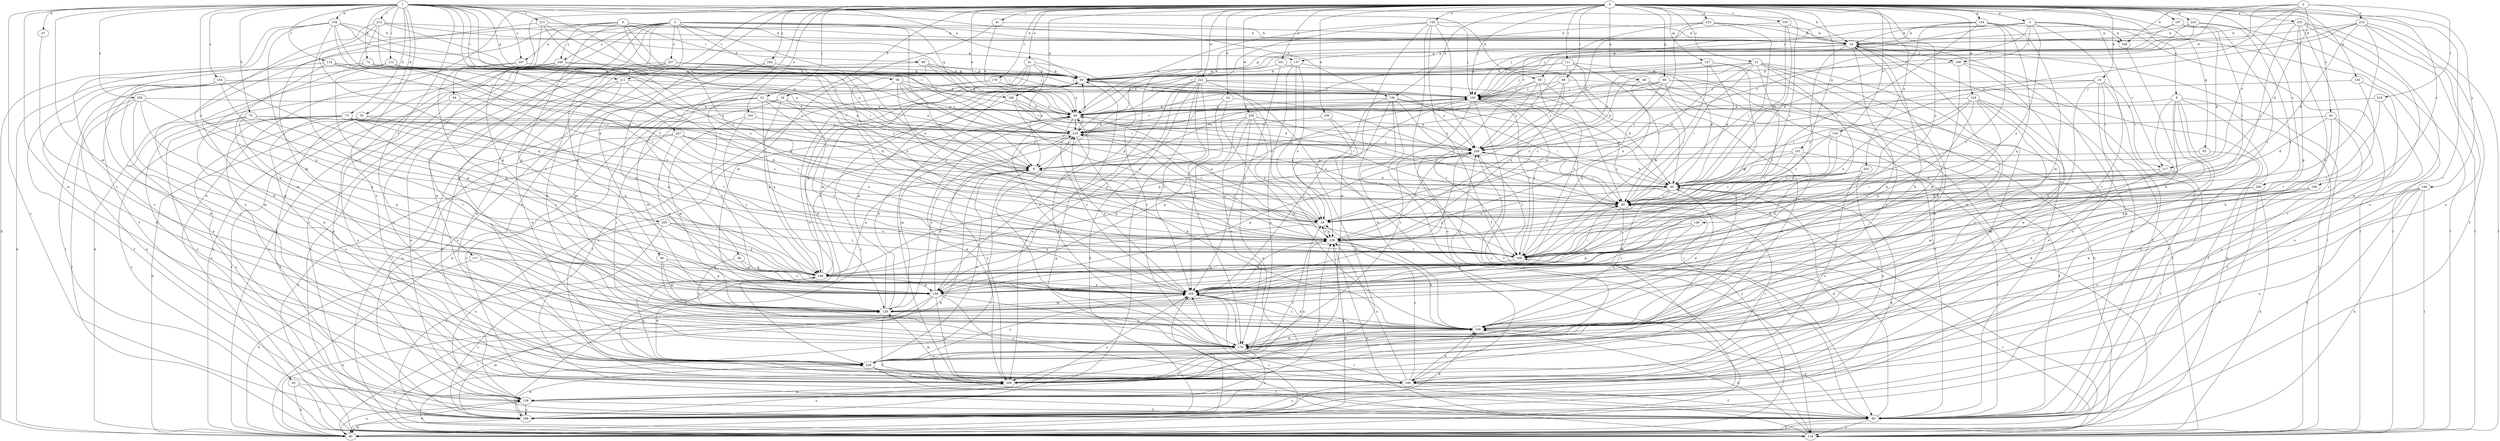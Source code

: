 strict digraph  {
0;
1;
2;
3;
4;
5;
8;
9;
10;
14;
18;
19;
21;
29;
35;
37;
38;
40;
41;
43;
45;
48;
49;
58;
59;
60;
63;
66;
68;
69;
73;
74;
75;
80;
81;
88;
89;
90;
91;
94;
100;
104;
108;
109;
111;
112;
114;
117;
118;
124;
127;
128;
134;
136;
137;
138;
143;
144;
146;
149;
154;
156;
159;
161;
166;
168;
169;
178;
179;
189;
193;
197;
198;
199;
202;
205;
207;
209;
211;
212;
213;
215;
216;
217;
218;
222;
223;
228;
229;
233;
235;
236;
239;
241;
244;
246;
247;
248;
249;
250;
254;
256;
257;
259;
0 -> 5  [label=a];
0 -> 8  [label=a];
0 -> 10  [label=b];
0 -> 14  [label=b];
0 -> 18  [label=b];
0 -> 21  [label=c];
0 -> 29  [label=c];
0 -> 41  [label=e];
0 -> 43  [label=e];
0 -> 45  [label=e];
0 -> 48  [label=e];
0 -> 49  [label=e];
0 -> 58  [label=f];
0 -> 63  [label=g];
0 -> 66  [label=g];
0 -> 68  [label=g];
0 -> 81  [label=i];
0 -> 88  [label=i];
0 -> 91  [label=j];
0 -> 94  [label=j];
0 -> 100  [label=j];
0 -> 111  [label=l];
0 -> 124  [label=m];
0 -> 127  [label=m];
0 -> 134  [label=n];
0 -> 136  [label=n];
0 -> 143  [label=o];
0 -> 144  [label=o];
0 -> 146  [label=o];
0 -> 154  [label=p];
0 -> 156  [label=p];
0 -> 159  [label=p];
0 -> 161  [label=q];
0 -> 166  [label=q];
0 -> 169  [label=r];
0 -> 178  [label=r];
0 -> 179  [label=r];
0 -> 193  [label=t];
0 -> 197  [label=t];
0 -> 202  [label=u];
0 -> 211  [label=v];
0 -> 222  [label=w];
0 -> 223  [label=w];
0 -> 228  [label=w];
0 -> 233  [label=x];
0 -> 235  [label=x];
0 -> 236  [label=x];
0 -> 241  [label=y];
0 -> 244  [label=y];
0 -> 246  [label=y];
0 -> 250  [label=z];
1 -> 19  [label=b];
1 -> 29  [label=c];
1 -> 35  [label=d];
1 -> 37  [label=d];
1 -> 38  [label=d];
1 -> 69  [label=g];
1 -> 73  [label=h];
1 -> 74  [label=h];
1 -> 75  [label=h];
1 -> 104  [label=k];
1 -> 112  [label=l];
1 -> 114  [label=l];
1 -> 117  [label=l];
1 -> 128  [label=m];
1 -> 136  [label=n];
1 -> 137  [label=n];
1 -> 149  [label=o];
1 -> 189  [label=s];
1 -> 205  [label=u];
1 -> 207  [label=u];
1 -> 211  [label=v];
1 -> 212  [label=v];
1 -> 213  [label=v];
1 -> 229  [label=w];
1 -> 239  [label=x];
1 -> 247  [label=y];
1 -> 254  [label=z];
1 -> 256  [label=z];
2 -> 38  [label=d];
2 -> 40  [label=d];
2 -> 49  [label=e];
2 -> 100  [label=j];
2 -> 108  [label=k];
2 -> 215  [label=v];
2 -> 216  [label=v];
2 -> 217  [label=v];
3 -> 19  [label=b];
3 -> 29  [label=c];
3 -> 59  [label=f];
3 -> 80  [label=h];
3 -> 108  [label=k];
3 -> 149  [label=o];
3 -> 166  [label=q];
3 -> 179  [label=r];
3 -> 189  [label=s];
3 -> 207  [label=u];
3 -> 229  [label=w];
3 -> 239  [label=x];
3 -> 248  [label=y];
3 -> 257  [label=z];
3 -> 259  [label=z];
4 -> 9  [label=a];
4 -> 19  [label=b];
4 -> 49  [label=e];
4 -> 60  [label=f];
4 -> 89  [label=i];
4 -> 90  [label=i];
4 -> 159  [label=p];
4 -> 209  [label=u];
4 -> 248  [label=y];
5 -> 19  [label=b];
5 -> 49  [label=e];
5 -> 108  [label=k];
5 -> 118  [label=l];
5 -> 137  [label=n];
5 -> 179  [label=r];
5 -> 198  [label=t];
5 -> 217  [label=v];
5 -> 239  [label=x];
5 -> 249  [label=y];
8 -> 29  [label=c];
8 -> 49  [label=e];
8 -> 60  [label=f];
8 -> 109  [label=k];
8 -> 118  [label=l];
8 -> 138  [label=n];
8 -> 159  [label=p];
8 -> 259  [label=z];
9 -> 40  [label=d];
9 -> 80  [label=h];
9 -> 118  [label=l];
10 -> 60  [label=f];
10 -> 90  [label=i];
10 -> 100  [label=j];
10 -> 149  [label=o];
10 -> 189  [label=s];
10 -> 217  [label=v];
10 -> 229  [label=w];
14 -> 49  [label=e];
14 -> 90  [label=i];
14 -> 109  [label=k];
14 -> 259  [label=z];
18 -> 49  [label=e];
18 -> 60  [label=f];
18 -> 168  [label=q];
18 -> 179  [label=r];
18 -> 259  [label=z];
19 -> 69  [label=g];
19 -> 100  [label=j];
19 -> 109  [label=k];
19 -> 118  [label=l];
19 -> 198  [label=t];
19 -> 259  [label=z];
21 -> 9  [label=a];
21 -> 69  [label=g];
21 -> 90  [label=i];
21 -> 109  [label=k];
21 -> 138  [label=n];
21 -> 179  [label=r];
21 -> 199  [label=t];
21 -> 239  [label=x];
21 -> 249  [label=y];
21 -> 259  [label=z];
29 -> 9  [label=a];
29 -> 49  [label=e];
29 -> 168  [label=q];
29 -> 218  [label=v];
29 -> 239  [label=x];
35 -> 60  [label=f];
35 -> 80  [label=h];
35 -> 189  [label=s];
35 -> 199  [label=t];
35 -> 218  [label=v];
37 -> 179  [label=r];
38 -> 90  [label=i];
38 -> 100  [label=j];
38 -> 149  [label=o];
38 -> 199  [label=t];
38 -> 249  [label=y];
40 -> 90  [label=i];
40 -> 128  [label=m];
40 -> 209  [label=u];
40 -> 239  [label=x];
40 -> 249  [label=y];
41 -> 9  [label=a];
41 -> 69  [label=g];
41 -> 128  [label=m];
41 -> 149  [label=o];
41 -> 179  [label=r];
41 -> 229  [label=w];
43 -> 40  [label=d];
43 -> 149  [label=o];
43 -> 189  [label=s];
43 -> 199  [label=t];
43 -> 218  [label=v];
45 -> 80  [label=h];
45 -> 118  [label=l];
45 -> 138  [label=n];
48 -> 60  [label=f];
48 -> 80  [label=h];
48 -> 90  [label=i];
48 -> 100  [label=j];
48 -> 168  [label=q];
49 -> 218  [label=v];
49 -> 249  [label=y];
49 -> 259  [label=z];
58 -> 109  [label=k];
58 -> 168  [label=q];
58 -> 259  [label=z];
59 -> 40  [label=d];
59 -> 90  [label=i];
59 -> 100  [label=j];
59 -> 128  [label=m];
59 -> 218  [label=v];
59 -> 239  [label=x];
60 -> 19  [label=b];
60 -> 80  [label=h];
60 -> 100  [label=j];
60 -> 109  [label=k];
60 -> 118  [label=l];
60 -> 259  [label=z];
63 -> 9  [label=a];
63 -> 189  [label=s];
66 -> 128  [label=m];
66 -> 159  [label=p];
66 -> 168  [label=q];
66 -> 179  [label=r];
68 -> 9  [label=a];
68 -> 29  [label=c];
68 -> 60  [label=f];
68 -> 80  [label=h];
68 -> 100  [label=j];
68 -> 209  [label=u];
68 -> 218  [label=v];
69 -> 100  [label=j];
69 -> 189  [label=s];
69 -> 199  [label=t];
69 -> 209  [label=u];
69 -> 249  [label=y];
73 -> 29  [label=c];
73 -> 40  [label=d];
73 -> 138  [label=n];
73 -> 149  [label=o];
73 -> 189  [label=s];
73 -> 209  [label=u];
73 -> 218  [label=v];
73 -> 239  [label=x];
73 -> 259  [label=z];
74 -> 9  [label=a];
74 -> 49  [label=e];
74 -> 69  [label=g];
74 -> 80  [label=h];
74 -> 100  [label=j];
74 -> 109  [label=k];
75 -> 109  [label=k];
75 -> 149  [label=o];
75 -> 159  [label=p];
75 -> 168  [label=q];
75 -> 218  [label=v];
75 -> 249  [label=y];
80 -> 100  [label=j];
80 -> 138  [label=n];
80 -> 199  [label=t];
80 -> 249  [label=y];
80 -> 259  [label=z];
81 -> 19  [label=b];
81 -> 49  [label=e];
81 -> 128  [label=m];
88 -> 9  [label=a];
88 -> 100  [label=j];
88 -> 118  [label=l];
88 -> 239  [label=x];
88 -> 249  [label=y];
89 -> 49  [label=e];
89 -> 69  [label=g];
89 -> 138  [label=n];
89 -> 239  [label=x];
89 -> 249  [label=y];
90 -> 29  [label=c];
90 -> 109  [label=k];
90 -> 159  [label=p];
91 -> 49  [label=e];
91 -> 128  [label=m];
91 -> 138  [label=n];
91 -> 168  [label=q];
91 -> 199  [label=t];
91 -> 218  [label=v];
91 -> 259  [label=z];
94 -> 49  [label=e];
94 -> 118  [label=l];
94 -> 168  [label=q];
94 -> 209  [label=u];
100 -> 49  [label=e];
100 -> 168  [label=q];
100 -> 179  [label=r];
100 -> 189  [label=s];
100 -> 199  [label=t];
100 -> 218  [label=v];
104 -> 19  [label=b];
104 -> 29  [label=c];
104 -> 80  [label=h];
104 -> 90  [label=i];
104 -> 149  [label=o];
104 -> 159  [label=p];
104 -> 218  [label=v];
104 -> 249  [label=y];
104 -> 259  [label=z];
108 -> 109  [label=k];
109 -> 19  [label=b];
109 -> 40  [label=d];
109 -> 179  [label=r];
109 -> 259  [label=z];
111 -> 49  [label=e];
111 -> 69  [label=g];
111 -> 90  [label=i];
111 -> 118  [label=l];
111 -> 239  [label=x];
111 -> 249  [label=y];
112 -> 9  [label=a];
112 -> 69  [label=g];
112 -> 118  [label=l];
112 -> 159  [label=p];
114 -> 69  [label=g];
114 -> 90  [label=i];
114 -> 100  [label=j];
114 -> 128  [label=m];
114 -> 199  [label=t];
114 -> 229  [label=w];
117 -> 80  [label=h];
117 -> 168  [label=q];
117 -> 179  [label=r];
118 -> 69  [label=g];
118 -> 109  [label=k];
118 -> 239  [label=x];
124 -> 49  [label=e];
124 -> 149  [label=o];
124 -> 159  [label=p];
124 -> 179  [label=r];
124 -> 199  [label=t];
124 -> 229  [label=w];
124 -> 239  [label=x];
124 -> 259  [label=z];
127 -> 40  [label=d];
127 -> 69  [label=g];
127 -> 100  [label=j];
127 -> 168  [label=q];
127 -> 179  [label=r];
127 -> 199  [label=t];
128 -> 49  [label=e];
128 -> 60  [label=f];
128 -> 69  [label=g];
128 -> 109  [label=k];
128 -> 218  [label=v];
134 -> 29  [label=c];
134 -> 60  [label=f];
134 -> 199  [label=t];
134 -> 249  [label=y];
134 -> 259  [label=z];
136 -> 29  [label=c];
136 -> 40  [label=d];
136 -> 49  [label=e];
136 -> 60  [label=f];
136 -> 80  [label=h];
136 -> 90  [label=i];
136 -> 118  [label=l];
136 -> 199  [label=t];
137 -> 29  [label=c];
137 -> 40  [label=d];
137 -> 69  [label=g];
137 -> 209  [label=u];
137 -> 239  [label=x];
138 -> 40  [label=d];
138 -> 60  [label=f];
138 -> 80  [label=h];
138 -> 189  [label=s];
138 -> 239  [label=x];
138 -> 259  [label=z];
143 -> 19  [label=b];
143 -> 49  [label=e];
143 -> 60  [label=f];
143 -> 100  [label=j];
143 -> 118  [label=l];
143 -> 218  [label=v];
143 -> 229  [label=w];
143 -> 249  [label=y];
144 -> 128  [label=m];
144 -> 218  [label=v];
144 -> 259  [label=z];
146 -> 128  [label=m];
146 -> 159  [label=p];
146 -> 239  [label=x];
146 -> 259  [label=z];
149 -> 29  [label=c];
149 -> 60  [label=f];
149 -> 90  [label=i];
149 -> 109  [label=k];
149 -> 179  [label=r];
149 -> 189  [label=s];
149 -> 239  [label=x];
154 -> 19  [label=b];
154 -> 40  [label=d];
154 -> 90  [label=i];
154 -> 118  [label=l];
154 -> 128  [label=m];
154 -> 168  [label=q];
154 -> 199  [label=t];
154 -> 218  [label=v];
156 -> 100  [label=j];
156 -> 109  [label=k];
156 -> 179  [label=r];
159 -> 9  [label=a];
159 -> 80  [label=h];
159 -> 118  [label=l];
159 -> 149  [label=o];
159 -> 179  [label=r];
159 -> 209  [label=u];
161 -> 9  [label=a];
161 -> 29  [label=c];
161 -> 40  [label=d];
161 -> 60  [label=f];
161 -> 179  [label=r];
166 -> 49  [label=e];
166 -> 90  [label=i];
166 -> 209  [label=u];
166 -> 218  [label=v];
166 -> 239  [label=x];
168 -> 9  [label=a];
168 -> 49  [label=e];
168 -> 69  [label=g];
168 -> 90  [label=i];
168 -> 159  [label=p];
168 -> 189  [label=s];
168 -> 229  [label=w];
168 -> 259  [label=z];
169 -> 90  [label=i];
169 -> 109  [label=k];
169 -> 149  [label=o];
169 -> 259  [label=z];
178 -> 49  [label=e];
178 -> 60  [label=f];
178 -> 80  [label=h];
178 -> 100  [label=j];
179 -> 49  [label=e];
179 -> 109  [label=k];
179 -> 189  [label=s];
179 -> 218  [label=v];
179 -> 229  [label=w];
179 -> 259  [label=z];
189 -> 40  [label=d];
189 -> 80  [label=h];
189 -> 109  [label=k];
189 -> 128  [label=m];
189 -> 209  [label=u];
189 -> 229  [label=w];
189 -> 259  [label=z];
193 -> 19  [label=b];
193 -> 40  [label=d];
193 -> 90  [label=i];
193 -> 249  [label=y];
197 -> 19  [label=b];
197 -> 40  [label=d];
197 -> 69  [label=g];
197 -> 90  [label=i];
197 -> 199  [label=t];
198 -> 60  [label=f];
198 -> 69  [label=g];
198 -> 109  [label=k];
198 -> 128  [label=m];
199 -> 90  [label=i];
199 -> 100  [label=j];
199 -> 168  [label=q];
199 -> 218  [label=v];
202 -> 29  [label=c];
202 -> 40  [label=d];
202 -> 149  [label=o];
202 -> 199  [label=t];
202 -> 209  [label=u];
205 -> 138  [label=n];
205 -> 168  [label=q];
205 -> 189  [label=s];
205 -> 199  [label=t];
205 -> 239  [label=x];
207 -> 69  [label=g];
207 -> 80  [label=h];
207 -> 159  [label=p];
209 -> 19  [label=b];
209 -> 29  [label=c];
209 -> 49  [label=e];
209 -> 128  [label=m];
209 -> 138  [label=n];
209 -> 239  [label=x];
209 -> 249  [label=y];
211 -> 100  [label=j];
211 -> 118  [label=l];
211 -> 138  [label=n];
211 -> 199  [label=t];
211 -> 229  [label=w];
212 -> 9  [label=a];
212 -> 19  [label=b];
212 -> 69  [label=g];
212 -> 109  [label=k];
212 -> 168  [label=q];
212 -> 199  [label=t];
212 -> 218  [label=v];
213 -> 19  [label=b];
213 -> 29  [label=c];
213 -> 128  [label=m];
213 -> 159  [label=p];
213 -> 239  [label=x];
215 -> 19  [label=b];
215 -> 40  [label=d];
215 -> 60  [label=f];
215 -> 69  [label=g];
215 -> 90  [label=i];
215 -> 118  [label=l];
215 -> 149  [label=o];
215 -> 249  [label=y];
216 -> 49  [label=e];
216 -> 149  [label=o];
216 -> 199  [label=t];
217 -> 40  [label=d];
217 -> 60  [label=f];
217 -> 90  [label=i];
217 -> 128  [label=m];
218 -> 69  [label=g];
218 -> 100  [label=j];
218 -> 109  [label=k];
218 -> 128  [label=m];
218 -> 209  [label=u];
218 -> 249  [label=y];
222 -> 9  [label=a];
222 -> 29  [label=c];
222 -> 40  [label=d];
222 -> 80  [label=h];
222 -> 100  [label=j];
222 -> 159  [label=p];
222 -> 179  [label=r];
222 -> 189  [label=s];
222 -> 209  [label=u];
222 -> 259  [label=z];
223 -> 19  [label=b];
223 -> 69  [label=g];
223 -> 100  [label=j];
223 -> 118  [label=l];
223 -> 199  [label=t];
228 -> 90  [label=i];
228 -> 138  [label=n];
228 -> 159  [label=p];
228 -> 179  [label=r];
228 -> 218  [label=v];
228 -> 239  [label=x];
229 -> 9  [label=a];
229 -> 19  [label=b];
229 -> 60  [label=f];
229 -> 149  [label=o];
229 -> 168  [label=q];
229 -> 209  [label=u];
229 -> 259  [label=z];
233 -> 19  [label=b];
233 -> 29  [label=c];
233 -> 49  [label=e];
233 -> 90  [label=i];
233 -> 100  [label=j];
233 -> 138  [label=n];
235 -> 19  [label=b];
235 -> 90  [label=i];
235 -> 118  [label=l];
235 -> 159  [label=p];
235 -> 179  [label=r];
235 -> 209  [label=u];
235 -> 229  [label=w];
235 -> 259  [label=z];
236 -> 109  [label=k];
236 -> 209  [label=u];
236 -> 218  [label=v];
239 -> 29  [label=c];
239 -> 80  [label=h];
239 -> 109  [label=k];
239 -> 199  [label=t];
239 -> 249  [label=y];
241 -> 40  [label=d];
241 -> 69  [label=g];
241 -> 259  [label=z];
244 -> 69  [label=g];
244 -> 189  [label=s];
244 -> 259  [label=z];
246 -> 60  [label=f];
246 -> 80  [label=h];
246 -> 90  [label=i];
246 -> 109  [label=k];
246 -> 118  [label=l];
246 -> 138  [label=n];
247 -> 9  [label=a];
247 -> 40  [label=d];
247 -> 118  [label=l];
247 -> 159  [label=p];
247 -> 209  [label=u];
247 -> 239  [label=x];
247 -> 249  [label=y];
248 -> 69  [label=g];
248 -> 80  [label=h];
248 -> 100  [label=j];
248 -> 138  [label=n];
248 -> 149  [label=o];
248 -> 179  [label=r];
249 -> 9  [label=a];
249 -> 40  [label=d];
249 -> 90  [label=i];
249 -> 159  [label=p];
249 -> 168  [label=q];
249 -> 199  [label=t];
250 -> 60  [label=f];
250 -> 80  [label=h];
250 -> 90  [label=i];
250 -> 239  [label=x];
254 -> 60  [label=f];
254 -> 100  [label=j];
254 -> 168  [label=q];
254 -> 179  [label=r];
254 -> 199  [label=t];
254 -> 229  [label=w];
256 -> 49  [label=e];
256 -> 118  [label=l];
256 -> 128  [label=m];
256 -> 138  [label=n];
256 -> 159  [label=p];
256 -> 168  [label=q];
257 -> 9  [label=a];
257 -> 69  [label=g];
257 -> 90  [label=i];
257 -> 109  [label=k];
257 -> 118  [label=l];
257 -> 229  [label=w];
259 -> 49  [label=e];
259 -> 100  [label=j];
259 -> 109  [label=k];
259 -> 128  [label=m];
259 -> 218  [label=v];
259 -> 239  [label=x];
259 -> 249  [label=y];
}

